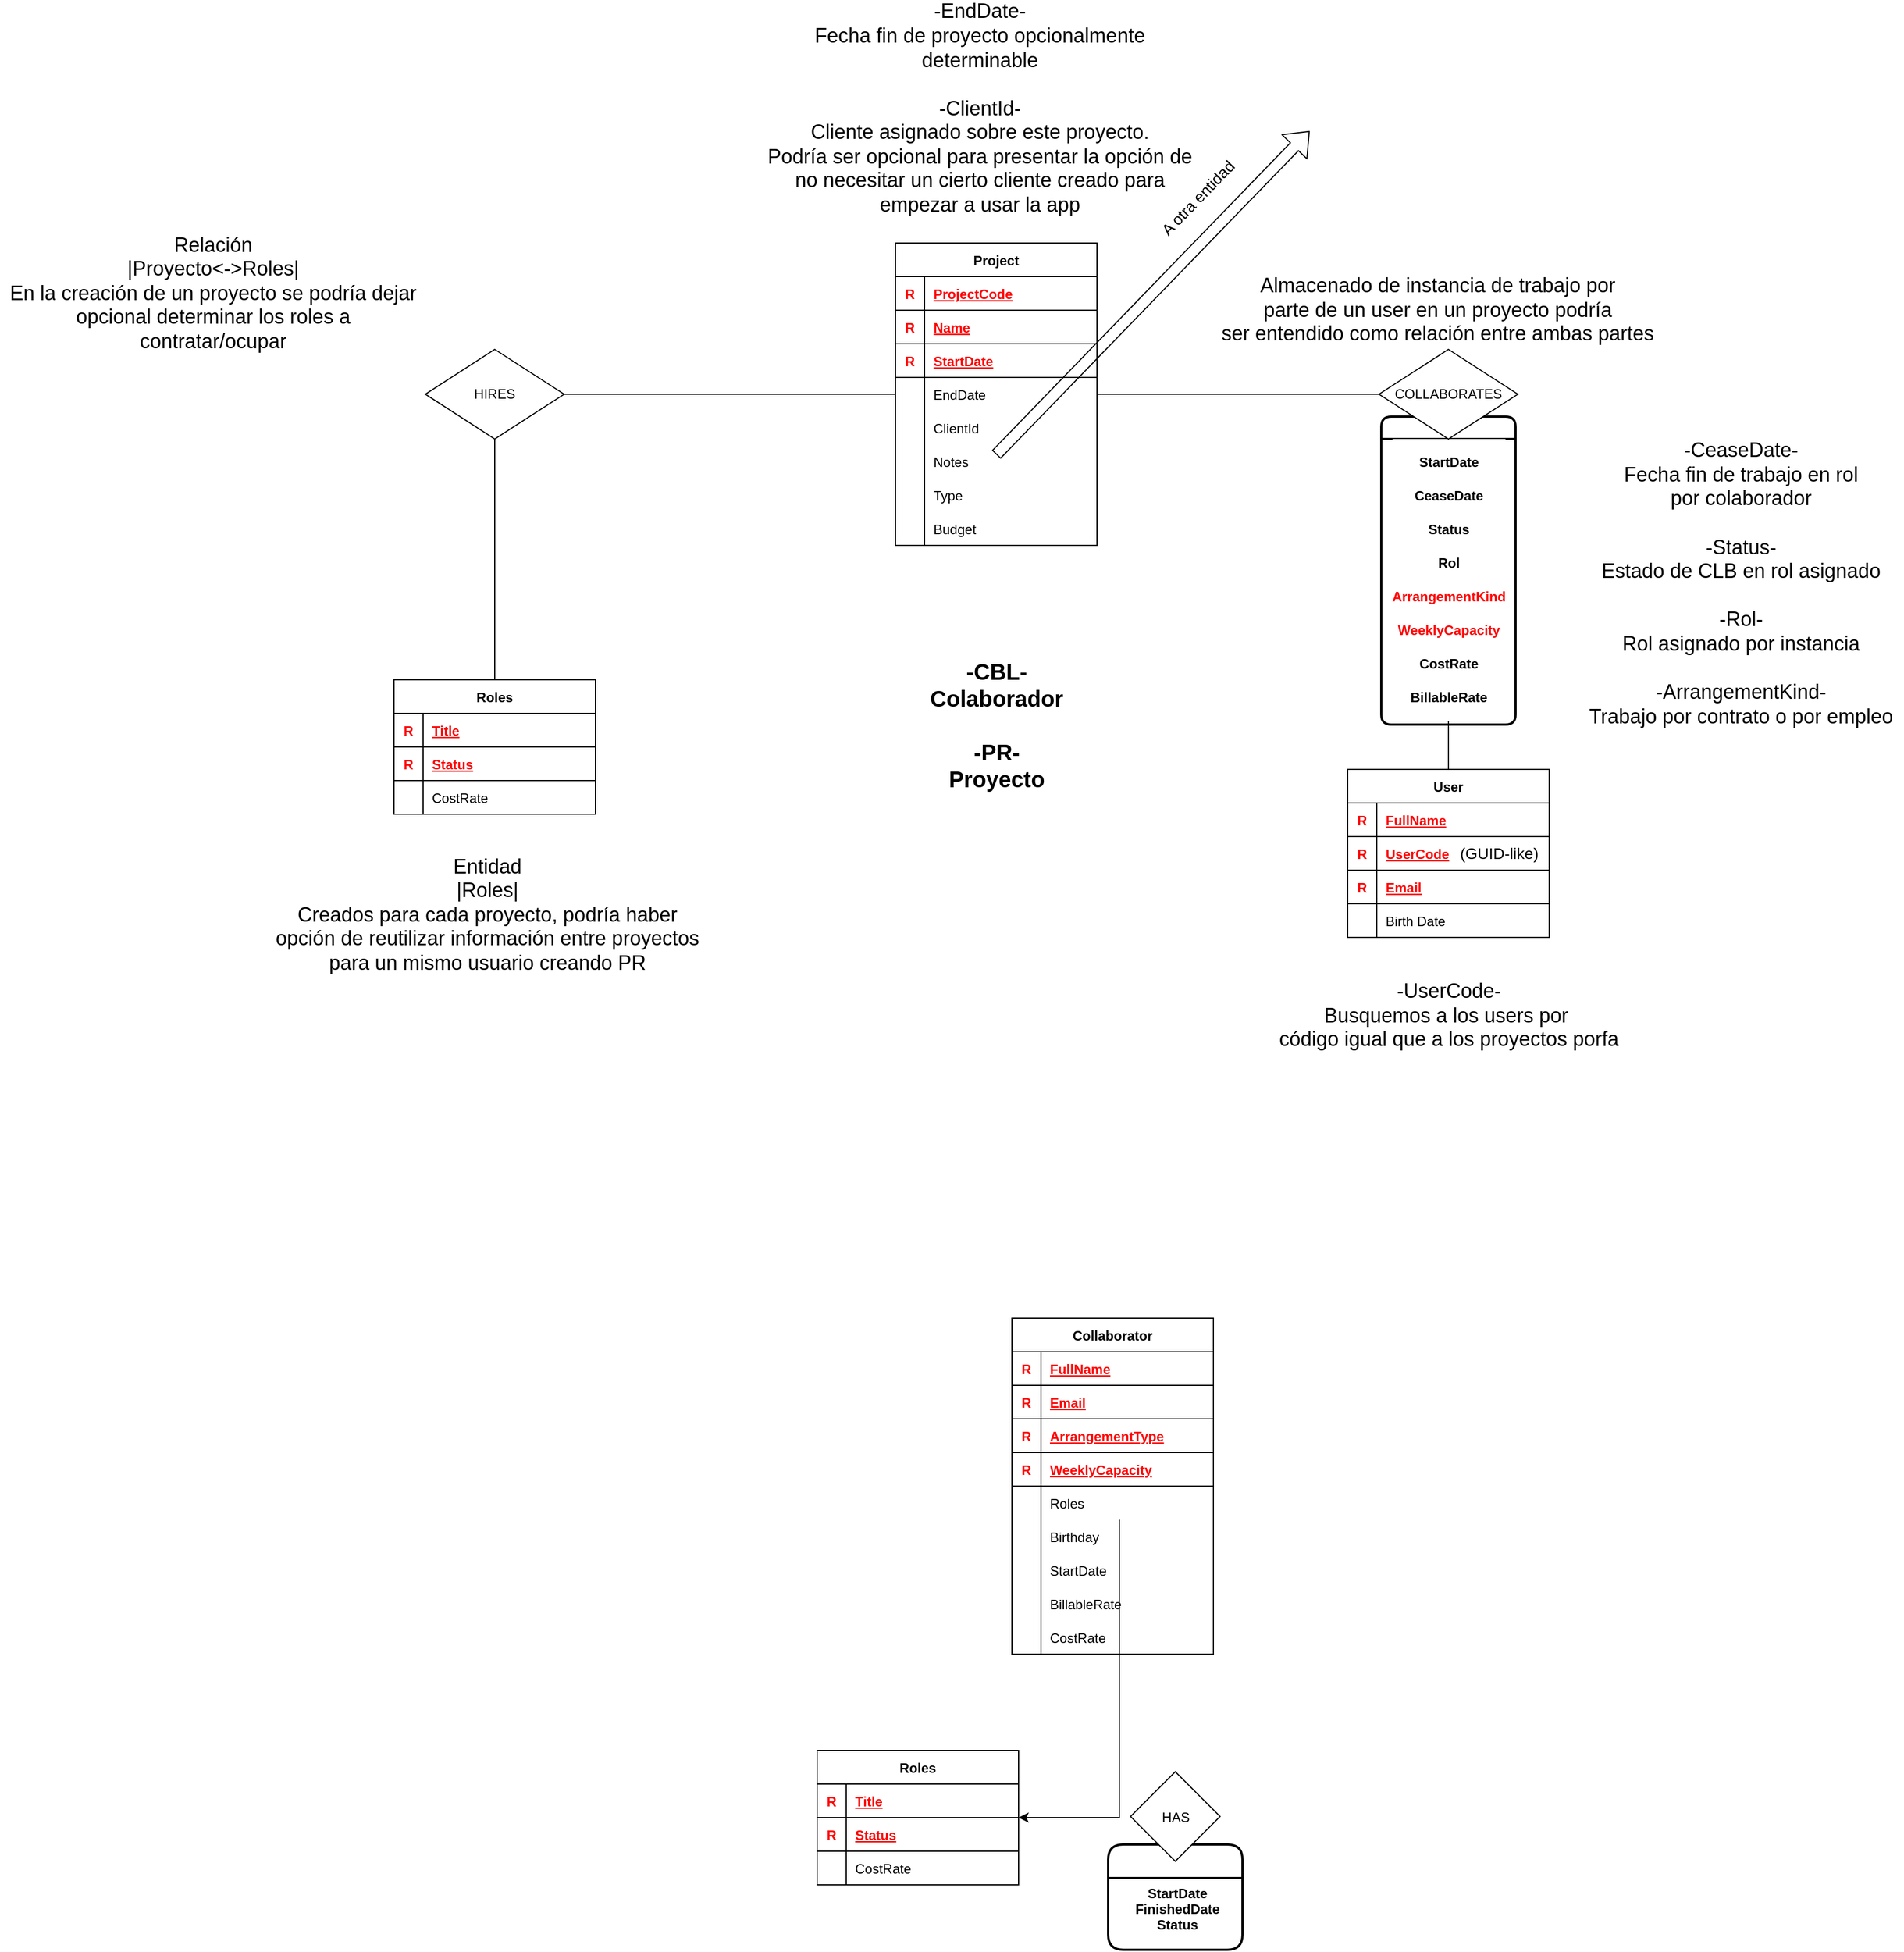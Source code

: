 <mxfile version="15.3.0" type="github">
  <diagram id="EQ4Ss2PBxuyUdBpeztzO" name="Page-1">
    <mxGraphModel dx="2844" dy="3350" grid="1" gridSize="10" guides="1" tooltips="1" connect="1" arrows="1" fold="1" page="1" pageScale="1" pageWidth="827" pageHeight="1169" math="0" shadow="0">
      <root>
        <mxCell id="0" />
        <mxCell id="1" parent="0" />
        <mxCell id="tfwDlJRqeN76uKQ73ag3-32" style="edgeStyle=orthogonalEdgeStyle;rounded=0;orthogonalLoop=1;jettySize=auto;html=1;startArrow=none;endArrow=none;endFill=0;" parent="1" source="tfwDlJRqeN76uKQ73ag3-33" target="tfwDlJRqeN76uKQ73ag3-1" edge="1">
          <mxGeometry relative="1" as="geometry" />
        </mxCell>
        <mxCell id="tfwDlJRqeN76uKQ73ag3-55" style="edgeStyle=orthogonalEdgeStyle;rounded=0;orthogonalLoop=1;jettySize=auto;html=1;strokeColor=default;endArrow=none;endFill=0;" parent="1" source="tfwDlJRqeN76uKQ73ag3-45" target="tfwDlJRqeN76uKQ73ag3-42" edge="1">
          <mxGeometry relative="1" as="geometry" />
        </mxCell>
        <mxCell id="tfwDlJRqeN76uKQ73ag3-67" value="" style="swimlane;childLayout=stackLayout;horizontal=1;startSize=20;horizontalStack=0;rounded=1;fontSize=14;fontStyle=0;strokeWidth=2;resizeParent=0;resizeLast=1;shadow=0;dashed=0;align=center;labelBackgroundColor=default;spacing=3;spacingTop=-2;" parent="1" vertex="1">
          <mxGeometry x="414" y="-835" width="120" height="275" as="geometry" />
        </mxCell>
        <mxCell id="tfwDlJRqeN76uKQ73ag3-68" value="&lt;p style=&quot;line-height: 140%&quot;&gt;&lt;br&gt;&lt;/p&gt;" style="align=center;strokeColor=none;fillColor=none;spacingLeft=0;fontSize=12;verticalAlign=top;resizable=0;rotatable=0;part=1;fontStyle=1;labelBackgroundColor=none;horizontal=1;spacingBottom=0;spacing=2;html=1;" parent="tfwDlJRqeN76uKQ73ag3-67" vertex="1">
          <mxGeometry y="20" width="120" height="255" as="geometry" />
        </mxCell>
        <mxCell id="6DSl-LGlD2sWf3_PK_bZ-1" value="Collaborator" style="shape=table;startSize=30;container=1;collapsible=1;childLayout=tableLayout;fixedRows=1;rowLines=0;fontStyle=1;align=center;resizeLast=1;" parent="1" vertex="1">
          <mxGeometry x="84" y="-30" width="180" height="300" as="geometry" />
        </mxCell>
        <mxCell id="6DSl-LGlD2sWf3_PK_bZ-2" value="" style="shape=partialRectangle;collapsible=0;dropTarget=0;pointerEvents=0;fillColor=none;top=0;left=0;bottom=1;right=0;points=[[0,0.5],[1,0.5]];portConstraint=eastwest;" parent="6DSl-LGlD2sWf3_PK_bZ-1" vertex="1">
          <mxGeometry y="30" width="180" height="30" as="geometry" />
        </mxCell>
        <mxCell id="6DSl-LGlD2sWf3_PK_bZ-3" value="R" style="shape=partialRectangle;connectable=0;fillColor=none;top=0;left=0;bottom=0;right=0;fontStyle=1;overflow=hidden;fontColor=#FF0000;strokeColor=none;" parent="6DSl-LGlD2sWf3_PK_bZ-2" vertex="1">
          <mxGeometry width="26" height="30" as="geometry">
            <mxRectangle width="26" height="30" as="alternateBounds" />
          </mxGeometry>
        </mxCell>
        <mxCell id="6DSl-LGlD2sWf3_PK_bZ-4" value="FullName" style="shape=partialRectangle;connectable=0;fillColor=none;top=0;left=0;bottom=0;right=0;align=left;spacingLeft=6;fontStyle=5;overflow=hidden;fontColor=#FF0000;strokeColor=none;" parent="6DSl-LGlD2sWf3_PK_bZ-2" vertex="1">
          <mxGeometry x="26" width="154" height="30" as="geometry">
            <mxRectangle width="154" height="30" as="alternateBounds" />
          </mxGeometry>
        </mxCell>
        <mxCell id="6DSl-LGlD2sWf3_PK_bZ-101" value="" style="shape=partialRectangle;collapsible=0;dropTarget=0;pointerEvents=0;fillColor=none;top=0;left=0;bottom=1;right=0;points=[[0,0.5],[1,0.5]];portConstraint=eastwest;" parent="6DSl-LGlD2sWf3_PK_bZ-1" vertex="1">
          <mxGeometry y="60" width="180" height="30" as="geometry" />
        </mxCell>
        <mxCell id="6DSl-LGlD2sWf3_PK_bZ-102" value="R" style="shape=partialRectangle;connectable=0;fillColor=none;top=0;left=0;bottom=0;right=0;fontStyle=1;overflow=hidden;fontColor=#FF0000;strokeColor=none;" parent="6DSl-LGlD2sWf3_PK_bZ-101" vertex="1">
          <mxGeometry width="26" height="30" as="geometry">
            <mxRectangle width="26" height="30" as="alternateBounds" />
          </mxGeometry>
        </mxCell>
        <mxCell id="6DSl-LGlD2sWf3_PK_bZ-103" value="Email" style="shape=partialRectangle;connectable=0;fillColor=none;top=0;left=0;bottom=0;right=0;align=left;spacingLeft=6;fontStyle=5;overflow=hidden;fontColor=#FF0000;strokeColor=none;" parent="6DSl-LGlD2sWf3_PK_bZ-101" vertex="1">
          <mxGeometry x="26" width="154" height="30" as="geometry">
            <mxRectangle width="154" height="30" as="alternateBounds" />
          </mxGeometry>
        </mxCell>
        <mxCell id="6DSl-LGlD2sWf3_PK_bZ-104" value="" style="shape=partialRectangle;collapsible=0;dropTarget=0;pointerEvents=0;fillColor=none;top=0;left=0;bottom=1;right=0;points=[[0,0.5],[1,0.5]];portConstraint=eastwest;" parent="6DSl-LGlD2sWf3_PK_bZ-1" vertex="1">
          <mxGeometry y="90" width="180" height="30" as="geometry" />
        </mxCell>
        <mxCell id="6DSl-LGlD2sWf3_PK_bZ-105" value="R" style="shape=partialRectangle;connectable=0;fillColor=none;top=0;left=0;bottom=0;right=0;fontStyle=1;overflow=hidden;fontColor=#FF0000;strokeColor=none;" parent="6DSl-LGlD2sWf3_PK_bZ-104" vertex="1">
          <mxGeometry width="26" height="30" as="geometry">
            <mxRectangle width="26" height="30" as="alternateBounds" />
          </mxGeometry>
        </mxCell>
        <mxCell id="6DSl-LGlD2sWf3_PK_bZ-106" value="ArrangementType" style="shape=partialRectangle;connectable=0;fillColor=none;top=0;left=0;bottom=0;right=0;align=left;spacingLeft=6;fontStyle=5;overflow=hidden;fontColor=#FF0000;strokeColor=none;" parent="6DSl-LGlD2sWf3_PK_bZ-104" vertex="1">
          <mxGeometry x="26" width="154" height="30" as="geometry">
            <mxRectangle width="154" height="30" as="alternateBounds" />
          </mxGeometry>
        </mxCell>
        <mxCell id="6DSl-LGlD2sWf3_PK_bZ-132" value="" style="shape=partialRectangle;collapsible=0;dropTarget=0;pointerEvents=0;fillColor=none;top=0;left=0;bottom=1;right=0;points=[[0,0.5],[1,0.5]];portConstraint=eastwest;" parent="6DSl-LGlD2sWf3_PK_bZ-1" vertex="1">
          <mxGeometry y="120" width="180" height="30" as="geometry" />
        </mxCell>
        <mxCell id="6DSl-LGlD2sWf3_PK_bZ-133" value="R" style="shape=partialRectangle;connectable=0;fillColor=none;top=0;left=0;bottom=0;right=0;fontStyle=1;overflow=hidden;fontColor=#FF0000;strokeColor=none;" parent="6DSl-LGlD2sWf3_PK_bZ-132" vertex="1">
          <mxGeometry width="26" height="30" as="geometry">
            <mxRectangle width="26" height="30" as="alternateBounds" />
          </mxGeometry>
        </mxCell>
        <mxCell id="6DSl-LGlD2sWf3_PK_bZ-134" value="WeeklyCapacity" style="shape=partialRectangle;connectable=0;fillColor=none;top=0;left=0;bottom=0;right=0;align=left;spacingLeft=6;fontStyle=5;overflow=hidden;fontColor=#FF0000;strokeColor=none;" parent="6DSl-LGlD2sWf3_PK_bZ-132" vertex="1">
          <mxGeometry x="26" width="154" height="30" as="geometry">
            <mxRectangle width="154" height="30" as="alternateBounds" />
          </mxGeometry>
        </mxCell>
        <mxCell id="6DSl-LGlD2sWf3_PK_bZ-33" value="" style="shape=partialRectangle;collapsible=0;dropTarget=0;pointerEvents=0;fillColor=none;top=0;left=0;bottom=0;right=0;points=[[0,0.5],[1,0.5]];portConstraint=eastwest;" parent="6DSl-LGlD2sWf3_PK_bZ-1" vertex="1">
          <mxGeometry y="150" width="180" height="30" as="geometry" />
        </mxCell>
        <mxCell id="6DSl-LGlD2sWf3_PK_bZ-34" value="" style="shape=partialRectangle;connectable=0;fillColor=none;top=0;left=0;bottom=0;right=0;editable=1;overflow=hidden;" parent="6DSl-LGlD2sWf3_PK_bZ-33" vertex="1">
          <mxGeometry width="26" height="30" as="geometry">
            <mxRectangle width="26" height="30" as="alternateBounds" />
          </mxGeometry>
        </mxCell>
        <mxCell id="6DSl-LGlD2sWf3_PK_bZ-35" value="Roles" style="shape=partialRectangle;connectable=0;fillColor=none;top=0;left=0;bottom=0;right=0;align=left;spacingLeft=6;overflow=hidden;" parent="6DSl-LGlD2sWf3_PK_bZ-33" vertex="1">
          <mxGeometry x="26" width="154" height="30" as="geometry">
            <mxRectangle width="154" height="30" as="alternateBounds" />
          </mxGeometry>
        </mxCell>
        <mxCell id="6DSl-LGlD2sWf3_PK_bZ-48" value="" style="shape=partialRectangle;collapsible=0;dropTarget=0;pointerEvents=0;fillColor=none;top=0;left=0;bottom=0;right=0;points=[[0,0.5],[1,0.5]];portConstraint=eastwest;" parent="6DSl-LGlD2sWf3_PK_bZ-1" vertex="1">
          <mxGeometry y="180" width="180" height="30" as="geometry" />
        </mxCell>
        <mxCell id="6DSl-LGlD2sWf3_PK_bZ-49" value="" style="shape=partialRectangle;connectable=0;fillColor=none;top=0;left=0;bottom=0;right=0;editable=1;overflow=hidden;" parent="6DSl-LGlD2sWf3_PK_bZ-48" vertex="1">
          <mxGeometry width="26" height="30" as="geometry">
            <mxRectangle width="26" height="30" as="alternateBounds" />
          </mxGeometry>
        </mxCell>
        <mxCell id="6DSl-LGlD2sWf3_PK_bZ-50" value="Birthday" style="shape=partialRectangle;connectable=0;fillColor=none;top=0;left=0;bottom=0;right=0;align=left;spacingLeft=6;overflow=hidden;" parent="6DSl-LGlD2sWf3_PK_bZ-48" vertex="1">
          <mxGeometry x="26" width="154" height="30" as="geometry">
            <mxRectangle width="154" height="30" as="alternateBounds" />
          </mxGeometry>
        </mxCell>
        <mxCell id="6DSl-LGlD2sWf3_PK_bZ-51" value="" style="shape=partialRectangle;collapsible=0;dropTarget=0;pointerEvents=0;fillColor=none;top=0;left=0;bottom=0;right=0;points=[[0,0.5],[1,0.5]];portConstraint=eastwest;" parent="6DSl-LGlD2sWf3_PK_bZ-1" vertex="1">
          <mxGeometry y="210" width="180" height="30" as="geometry" />
        </mxCell>
        <mxCell id="6DSl-LGlD2sWf3_PK_bZ-52" value="" style="shape=partialRectangle;connectable=0;fillColor=none;top=0;left=0;bottom=0;right=0;editable=1;overflow=hidden;" parent="6DSl-LGlD2sWf3_PK_bZ-51" vertex="1">
          <mxGeometry width="26" height="30" as="geometry">
            <mxRectangle width="26" height="30" as="alternateBounds" />
          </mxGeometry>
        </mxCell>
        <mxCell id="6DSl-LGlD2sWf3_PK_bZ-53" value="StartDate" style="shape=partialRectangle;connectable=0;fillColor=none;top=0;left=0;bottom=0;right=0;align=left;spacingLeft=6;overflow=hidden;" parent="6DSl-LGlD2sWf3_PK_bZ-51" vertex="1">
          <mxGeometry x="26" width="154" height="30" as="geometry">
            <mxRectangle width="154" height="30" as="alternateBounds" />
          </mxGeometry>
        </mxCell>
        <mxCell id="6DSl-LGlD2sWf3_PK_bZ-92" value="" style="shape=partialRectangle;collapsible=0;dropTarget=0;pointerEvents=0;fillColor=none;top=0;left=0;bottom=0;right=0;points=[[0,0.5],[1,0.5]];portConstraint=eastwest;" parent="6DSl-LGlD2sWf3_PK_bZ-1" vertex="1">
          <mxGeometry y="240" width="180" height="30" as="geometry" />
        </mxCell>
        <mxCell id="6DSl-LGlD2sWf3_PK_bZ-93" value="" style="shape=partialRectangle;connectable=0;fillColor=none;top=0;left=0;bottom=0;right=0;editable=1;overflow=hidden;" parent="6DSl-LGlD2sWf3_PK_bZ-92" vertex="1">
          <mxGeometry width="26" height="30" as="geometry">
            <mxRectangle width="26" height="30" as="alternateBounds" />
          </mxGeometry>
        </mxCell>
        <mxCell id="6DSl-LGlD2sWf3_PK_bZ-94" value="BillableRate" style="shape=partialRectangle;connectable=0;fillColor=none;top=0;left=0;bottom=0;right=0;align=left;spacingLeft=6;overflow=hidden;" parent="6DSl-LGlD2sWf3_PK_bZ-92" vertex="1">
          <mxGeometry x="26" width="154" height="30" as="geometry">
            <mxRectangle width="154" height="30" as="alternateBounds" />
          </mxGeometry>
        </mxCell>
        <mxCell id="6DSl-LGlD2sWf3_PK_bZ-95" value="" style="shape=partialRectangle;collapsible=0;dropTarget=0;pointerEvents=0;fillColor=none;top=0;left=0;bottom=0;right=0;points=[[0,0.5],[1,0.5]];portConstraint=eastwest;" parent="6DSl-LGlD2sWf3_PK_bZ-1" vertex="1">
          <mxGeometry y="270" width="180" height="30" as="geometry" />
        </mxCell>
        <mxCell id="6DSl-LGlD2sWf3_PK_bZ-96" value="" style="shape=partialRectangle;connectable=0;fillColor=none;top=0;left=0;bottom=0;right=0;editable=1;overflow=hidden;" parent="6DSl-LGlD2sWf3_PK_bZ-95" vertex="1">
          <mxGeometry width="26" height="30" as="geometry">
            <mxRectangle width="26" height="30" as="alternateBounds" />
          </mxGeometry>
        </mxCell>
        <mxCell id="6DSl-LGlD2sWf3_PK_bZ-97" value="CostRate" style="shape=partialRectangle;connectable=0;fillColor=none;top=0;left=0;bottom=0;right=0;align=left;spacingLeft=6;overflow=hidden;" parent="6DSl-LGlD2sWf3_PK_bZ-95" vertex="1">
          <mxGeometry x="26" width="154" height="30" as="geometry">
            <mxRectangle width="154" height="30" as="alternateBounds" />
          </mxGeometry>
        </mxCell>
        <mxCell id="6DSl-LGlD2sWf3_PK_bZ-135" value="Roles" style="shape=table;startSize=30;container=1;collapsible=1;childLayout=tableLayout;fixedRows=1;rowLines=0;fontStyle=1;align=center;resizeLast=1;" parent="1" vertex="1">
          <mxGeometry x="-90" y="356" width="180" height="120" as="geometry" />
        </mxCell>
        <mxCell id="6DSl-LGlD2sWf3_PK_bZ-136" value="" style="shape=partialRectangle;collapsible=0;dropTarget=0;pointerEvents=0;fillColor=none;top=0;left=0;bottom=1;right=0;points=[[0,0.5],[1,0.5]];portConstraint=eastwest;" parent="6DSl-LGlD2sWf3_PK_bZ-135" vertex="1">
          <mxGeometry y="30" width="180" height="30" as="geometry" />
        </mxCell>
        <mxCell id="6DSl-LGlD2sWf3_PK_bZ-137" value="R" style="shape=partialRectangle;connectable=0;fillColor=none;top=0;left=0;bottom=0;right=0;fontStyle=1;overflow=hidden;fontColor=#FF0000;strokeColor=none;" parent="6DSl-LGlD2sWf3_PK_bZ-136" vertex="1">
          <mxGeometry width="26" height="30" as="geometry" />
        </mxCell>
        <mxCell id="6DSl-LGlD2sWf3_PK_bZ-138" value="Title" style="shape=partialRectangle;connectable=0;fillColor=none;top=0;left=0;bottom=0;right=0;align=left;spacingLeft=6;fontStyle=5;overflow=hidden;fontColor=#FF0000;strokeColor=none;" parent="6DSl-LGlD2sWf3_PK_bZ-136" vertex="1">
          <mxGeometry x="26" width="154" height="30" as="geometry" />
        </mxCell>
        <mxCell id="6DSl-LGlD2sWf3_PK_bZ-142" value="" style="shape=partialRectangle;collapsible=0;dropTarget=0;pointerEvents=0;fillColor=none;top=0;left=0;bottom=1;right=0;points=[[0,0.5],[1,0.5]];portConstraint=eastwest;" parent="6DSl-LGlD2sWf3_PK_bZ-135" vertex="1">
          <mxGeometry y="60" width="180" height="30" as="geometry" />
        </mxCell>
        <mxCell id="6DSl-LGlD2sWf3_PK_bZ-143" value="R" style="shape=partialRectangle;connectable=0;fillColor=none;top=0;left=0;bottom=0;right=0;fontStyle=1;overflow=hidden;fontColor=#FF0000;strokeColor=none;" parent="6DSl-LGlD2sWf3_PK_bZ-142" vertex="1">
          <mxGeometry width="26" height="30" as="geometry" />
        </mxCell>
        <mxCell id="6DSl-LGlD2sWf3_PK_bZ-144" value="Status" style="shape=partialRectangle;connectable=0;fillColor=none;top=0;left=0;bottom=0;right=0;align=left;spacingLeft=6;fontStyle=5;overflow=hidden;fontColor=#FF0000;strokeColor=none;" parent="6DSl-LGlD2sWf3_PK_bZ-142" vertex="1">
          <mxGeometry x="26" width="154" height="30" as="geometry" />
        </mxCell>
        <mxCell id="6DSl-LGlD2sWf3_PK_bZ-160" value="" style="shape=partialRectangle;collapsible=0;dropTarget=0;pointerEvents=0;fillColor=none;top=0;left=0;bottom=0;right=0;points=[[0,0.5],[1,0.5]];portConstraint=eastwest;" parent="6DSl-LGlD2sWf3_PK_bZ-135" vertex="1">
          <mxGeometry y="90" width="180" height="30" as="geometry" />
        </mxCell>
        <mxCell id="6DSl-LGlD2sWf3_PK_bZ-161" value="" style="shape=partialRectangle;connectable=0;fillColor=none;top=0;left=0;bottom=0;right=0;editable=1;overflow=hidden;" parent="6DSl-LGlD2sWf3_PK_bZ-160" vertex="1">
          <mxGeometry width="26" height="30" as="geometry" />
        </mxCell>
        <mxCell id="6DSl-LGlD2sWf3_PK_bZ-162" value="CostRate" style="shape=partialRectangle;connectable=0;fillColor=none;top=0;left=0;bottom=0;right=0;align=left;spacingLeft=6;overflow=hidden;" parent="6DSl-LGlD2sWf3_PK_bZ-160" vertex="1">
          <mxGeometry x="26" width="154" height="30" as="geometry" />
        </mxCell>
        <mxCell id="6DSl-LGlD2sWf3_PK_bZ-163" style="edgeStyle=orthogonalEdgeStyle;rounded=0;orthogonalLoop=1;jettySize=auto;html=1;fontColor=#000000;" parent="1" source="6DSl-LGlD2sWf3_PK_bZ-33" target="6DSl-LGlD2sWf3_PK_bZ-135" edge="1">
          <mxGeometry relative="1" as="geometry">
            <Array as="points">
              <mxPoint x="180" y="415" />
              <mxPoint x="180" y="415" />
            </Array>
          </mxGeometry>
        </mxCell>
        <mxCell id="6DSl-LGlD2sWf3_PK_bZ-179" value="" style="swimlane;childLayout=stackLayout;horizontal=1;startSize=30;horizontalStack=0;rounded=1;fontSize=14;fontStyle=0;strokeWidth=2;resizeParent=0;resizeLast=1;shadow=0;dashed=0;align=center;fontColor=#000000;" parent="1" vertex="1">
          <mxGeometry x="170" y="440" width="120" height="94" as="geometry" />
        </mxCell>
        <mxCell id="6DSl-LGlD2sWf3_PK_bZ-180" value="StartDate&#xa;FinishedDate&#xa;Status" style="align=center;strokeColor=none;fillColor=none;spacingLeft=4;fontSize=12;verticalAlign=top;resizable=0;rotatable=0;part=1;fontStyle=1" parent="6DSl-LGlD2sWf3_PK_bZ-179" vertex="1">
          <mxGeometry y="30" width="120" height="64" as="geometry" />
        </mxCell>
        <mxCell id="6DSl-LGlD2sWf3_PK_bZ-165" value="" style="rhombus;whiteSpace=wrap;html=1;fontColor=#000000;" parent="1" vertex="1">
          <mxGeometry x="190" y="375" width="80" height="80" as="geometry" />
        </mxCell>
        <mxCell id="6DSl-LGlD2sWf3_PK_bZ-164" value="HAS" style="text;html=1;align=center;verticalAlign=middle;resizable=0;points=[];autosize=1;strokeColor=none;fillColor=none;fontColor=#000000;" parent="1" vertex="1">
          <mxGeometry x="210" y="406" width="40" height="20" as="geometry" />
        </mxCell>
        <mxCell id="6DSl-LGlD2sWf3_PK_bZ-181" value="Project" style="shape=table;startSize=30;container=1;collapsible=1;childLayout=tableLayout;fixedRows=1;rowLines=0;fontStyle=1;align=center;resizeLast=1;" parent="1" vertex="1">
          <mxGeometry x="-20" y="-990" width="180" height="270" as="geometry" />
        </mxCell>
        <mxCell id="6DSl-LGlD2sWf3_PK_bZ-182" value="" style="shape=partialRectangle;collapsible=0;dropTarget=0;pointerEvents=0;fillColor=none;top=0;left=0;bottom=1;right=0;points=[[0,0.5],[1,0.5]];portConstraint=eastwest;" parent="6DSl-LGlD2sWf3_PK_bZ-181" vertex="1">
          <mxGeometry y="30" width="180" height="30" as="geometry" />
        </mxCell>
        <mxCell id="6DSl-LGlD2sWf3_PK_bZ-183" value="R" style="shape=partialRectangle;connectable=0;fillColor=none;top=0;left=0;bottom=0;right=0;fontStyle=1;overflow=hidden;fontColor=#FF0000;strokeColor=none;" parent="6DSl-LGlD2sWf3_PK_bZ-182" vertex="1">
          <mxGeometry width="26" height="30" as="geometry">
            <mxRectangle width="26" height="30" as="alternateBounds" />
          </mxGeometry>
        </mxCell>
        <mxCell id="6DSl-LGlD2sWf3_PK_bZ-184" value="ProjectCode" style="shape=partialRectangle;connectable=0;fillColor=none;top=0;left=0;bottom=0;right=0;align=left;spacingLeft=6;fontStyle=5;overflow=hidden;fontColor=#FF0000;strokeColor=none;" parent="6DSl-LGlD2sWf3_PK_bZ-182" vertex="1">
          <mxGeometry x="26" width="154" height="30" as="geometry">
            <mxRectangle width="154" height="30" as="alternateBounds" />
          </mxGeometry>
        </mxCell>
        <mxCell id="6DSl-LGlD2sWf3_PK_bZ-185" value="" style="shape=partialRectangle;collapsible=0;dropTarget=0;pointerEvents=0;fillColor=none;top=0;left=0;bottom=1;right=0;points=[[0,0.5],[1,0.5]];portConstraint=eastwest;" parent="6DSl-LGlD2sWf3_PK_bZ-181" vertex="1">
          <mxGeometry y="60" width="180" height="30" as="geometry" />
        </mxCell>
        <mxCell id="6DSl-LGlD2sWf3_PK_bZ-186" value="R" style="shape=partialRectangle;connectable=0;fillColor=none;top=0;left=0;bottom=0;right=0;fontStyle=1;overflow=hidden;fontColor=#FF0000;strokeColor=none;" parent="6DSl-LGlD2sWf3_PK_bZ-185" vertex="1">
          <mxGeometry width="26" height="30" as="geometry">
            <mxRectangle width="26" height="30" as="alternateBounds" />
          </mxGeometry>
        </mxCell>
        <mxCell id="6DSl-LGlD2sWf3_PK_bZ-187" value="Name" style="shape=partialRectangle;connectable=0;fillColor=none;top=0;left=0;bottom=0;right=0;align=left;spacingLeft=6;fontStyle=5;overflow=hidden;fontColor=#FF0000;strokeColor=none;" parent="6DSl-LGlD2sWf3_PK_bZ-185" vertex="1">
          <mxGeometry x="26" width="154" height="30" as="geometry">
            <mxRectangle width="154" height="30" as="alternateBounds" />
          </mxGeometry>
        </mxCell>
        <mxCell id="tfwDlJRqeN76uKQ73ag3-101" value="" style="shape=partialRectangle;collapsible=0;dropTarget=0;pointerEvents=0;fillColor=none;top=0;left=0;bottom=1;right=0;points=[[0,0.5],[1,0.5]];portConstraint=eastwest;" parent="6DSl-LGlD2sWf3_PK_bZ-181" vertex="1">
          <mxGeometry y="90" width="180" height="30" as="geometry" />
        </mxCell>
        <mxCell id="tfwDlJRqeN76uKQ73ag3-102" value="R" style="shape=partialRectangle;connectable=0;fillColor=none;top=0;left=0;bottom=0;right=0;fontStyle=1;overflow=hidden;fontColor=#FF0000;strokeColor=none;" parent="tfwDlJRqeN76uKQ73ag3-101" vertex="1">
          <mxGeometry width="26" height="30" as="geometry">
            <mxRectangle width="26" height="30" as="alternateBounds" />
          </mxGeometry>
        </mxCell>
        <mxCell id="tfwDlJRqeN76uKQ73ag3-103" value="StartDate" style="shape=partialRectangle;connectable=0;fillColor=none;top=0;left=0;bottom=0;right=0;align=left;spacingLeft=6;fontStyle=5;overflow=hidden;fontColor=#FF0000;strokeColor=none;" parent="tfwDlJRqeN76uKQ73ag3-101" vertex="1">
          <mxGeometry x="26" width="154" height="30" as="geometry">
            <mxRectangle width="154" height="30" as="alternateBounds" />
          </mxGeometry>
        </mxCell>
        <mxCell id="6DSl-LGlD2sWf3_PK_bZ-200" value="" style="shape=partialRectangle;collapsible=0;dropTarget=0;pointerEvents=0;fillColor=none;top=0;left=0;bottom=0;right=0;points=[[0,0.5],[1,0.5]];portConstraint=eastwest;" parent="6DSl-LGlD2sWf3_PK_bZ-181" vertex="1">
          <mxGeometry y="120" width="180" height="30" as="geometry" />
        </mxCell>
        <mxCell id="6DSl-LGlD2sWf3_PK_bZ-201" value="" style="shape=partialRectangle;connectable=0;fillColor=none;top=0;left=0;bottom=0;right=0;editable=1;overflow=hidden;" parent="6DSl-LGlD2sWf3_PK_bZ-200" vertex="1">
          <mxGeometry width="26" height="30" as="geometry">
            <mxRectangle width="26" height="30" as="alternateBounds" />
          </mxGeometry>
        </mxCell>
        <mxCell id="6DSl-LGlD2sWf3_PK_bZ-202" value="EndDate" style="shape=partialRectangle;connectable=0;fillColor=none;top=0;left=0;bottom=0;right=0;align=left;spacingLeft=6;overflow=hidden;" parent="6DSl-LGlD2sWf3_PK_bZ-200" vertex="1">
          <mxGeometry x="26" width="154" height="30" as="geometry">
            <mxRectangle width="154" height="30" as="alternateBounds" />
          </mxGeometry>
        </mxCell>
        <mxCell id="tfwDlJRqeN76uKQ73ag3-60" value="" style="shape=partialRectangle;collapsible=0;dropTarget=0;pointerEvents=0;fillColor=none;top=0;left=0;bottom=0;right=0;points=[[0,0.5],[1,0.5]];portConstraint=eastwest;" parent="6DSl-LGlD2sWf3_PK_bZ-181" vertex="1">
          <mxGeometry y="150" width="180" height="30" as="geometry" />
        </mxCell>
        <mxCell id="tfwDlJRqeN76uKQ73ag3-61" value="" style="shape=partialRectangle;connectable=0;fillColor=none;top=0;left=0;bottom=0;right=0;editable=1;overflow=hidden;" parent="tfwDlJRqeN76uKQ73ag3-60" vertex="1">
          <mxGeometry width="26" height="30" as="geometry">
            <mxRectangle width="26" height="30" as="alternateBounds" />
          </mxGeometry>
        </mxCell>
        <mxCell id="tfwDlJRqeN76uKQ73ag3-62" value="ClientId" style="shape=partialRectangle;connectable=0;fillColor=none;top=0;left=0;bottom=0;right=0;align=left;spacingLeft=6;overflow=hidden;" parent="tfwDlJRqeN76uKQ73ag3-60" vertex="1">
          <mxGeometry x="26" width="154" height="30" as="geometry">
            <mxRectangle width="154" height="30" as="alternateBounds" />
          </mxGeometry>
        </mxCell>
        <mxCell id="tfwDlJRqeN76uKQ73ag3-90" value="" style="shape=partialRectangle;collapsible=0;dropTarget=0;pointerEvents=0;fillColor=none;top=0;left=0;bottom=0;right=0;points=[[0,0.5],[1,0.5]];portConstraint=eastwest;" parent="6DSl-LGlD2sWf3_PK_bZ-181" vertex="1">
          <mxGeometry y="180" width="180" height="30" as="geometry" />
        </mxCell>
        <mxCell id="tfwDlJRqeN76uKQ73ag3-91" value="" style="shape=partialRectangle;connectable=0;fillColor=none;top=0;left=0;bottom=0;right=0;editable=1;overflow=hidden;" parent="tfwDlJRqeN76uKQ73ag3-90" vertex="1">
          <mxGeometry width="26" height="30" as="geometry">
            <mxRectangle width="26" height="30" as="alternateBounds" />
          </mxGeometry>
        </mxCell>
        <mxCell id="tfwDlJRqeN76uKQ73ag3-92" value="Notes" style="shape=partialRectangle;connectable=0;fillColor=none;top=0;left=0;bottom=0;right=0;align=left;spacingLeft=6;overflow=hidden;" parent="tfwDlJRqeN76uKQ73ag3-90" vertex="1">
          <mxGeometry x="26" width="154" height="30" as="geometry">
            <mxRectangle width="154" height="30" as="alternateBounds" />
          </mxGeometry>
        </mxCell>
        <mxCell id="tfwDlJRqeN76uKQ73ag3-95" value="" style="shape=partialRectangle;collapsible=0;dropTarget=0;pointerEvents=0;fillColor=none;top=0;left=0;bottom=0;right=0;points=[[0,0.5],[1,0.5]];portConstraint=eastwest;" parent="6DSl-LGlD2sWf3_PK_bZ-181" vertex="1">
          <mxGeometry y="210" width="180" height="30" as="geometry" />
        </mxCell>
        <mxCell id="tfwDlJRqeN76uKQ73ag3-96" value="" style="shape=partialRectangle;connectable=0;fillColor=none;top=0;left=0;bottom=0;right=0;editable=1;overflow=hidden;" parent="tfwDlJRqeN76uKQ73ag3-95" vertex="1">
          <mxGeometry width="26" height="30" as="geometry">
            <mxRectangle width="26" height="30" as="alternateBounds" />
          </mxGeometry>
        </mxCell>
        <mxCell id="tfwDlJRqeN76uKQ73ag3-97" value="Type" style="shape=partialRectangle;connectable=0;fillColor=none;top=0;left=0;bottom=0;right=0;align=left;spacingLeft=6;overflow=hidden;" parent="tfwDlJRqeN76uKQ73ag3-95" vertex="1">
          <mxGeometry x="26" width="154" height="30" as="geometry">
            <mxRectangle width="154" height="30" as="alternateBounds" />
          </mxGeometry>
        </mxCell>
        <mxCell id="tfwDlJRqeN76uKQ73ag3-104" value="" style="shape=partialRectangle;collapsible=0;dropTarget=0;pointerEvents=0;fillColor=none;top=0;left=0;bottom=0;right=0;points=[[0,0.5],[1,0.5]];portConstraint=eastwest;" parent="6DSl-LGlD2sWf3_PK_bZ-181" vertex="1">
          <mxGeometry y="240" width="180" height="30" as="geometry" />
        </mxCell>
        <mxCell id="tfwDlJRqeN76uKQ73ag3-105" value="" style="shape=partialRectangle;connectable=0;fillColor=none;top=0;left=0;bottom=0;right=0;editable=1;overflow=hidden;" parent="tfwDlJRqeN76uKQ73ag3-104" vertex="1">
          <mxGeometry width="26" height="30" as="geometry">
            <mxRectangle width="26" height="30" as="alternateBounds" />
          </mxGeometry>
        </mxCell>
        <mxCell id="tfwDlJRqeN76uKQ73ag3-106" value="Budget" style="shape=partialRectangle;connectable=0;fillColor=none;top=0;left=0;bottom=0;right=0;align=left;spacingLeft=6;overflow=hidden;" parent="tfwDlJRqeN76uKQ73ag3-104" vertex="1">
          <mxGeometry x="26" width="154" height="30" as="geometry">
            <mxRectangle width="154" height="30" as="alternateBounds" />
          </mxGeometry>
        </mxCell>
        <mxCell id="tfwDlJRqeN76uKQ73ag3-1" value="User" style="shape=table;startSize=30;container=1;collapsible=1;childLayout=tableLayout;fixedRows=1;rowLines=0;fontStyle=1;align=center;resizeLast=1;" parent="1" vertex="1">
          <mxGeometry x="384" y="-520" width="180" height="150" as="geometry" />
        </mxCell>
        <mxCell id="tfwDlJRqeN76uKQ73ag3-2" value="" style="shape=partialRectangle;collapsible=0;dropTarget=0;pointerEvents=0;fillColor=none;top=0;left=0;bottom=1;right=0;points=[[0,0.5],[1,0.5]];portConstraint=eastwest;" parent="tfwDlJRqeN76uKQ73ag3-1" vertex="1">
          <mxGeometry y="30" width="180" height="30" as="geometry" />
        </mxCell>
        <mxCell id="tfwDlJRqeN76uKQ73ag3-3" value="R" style="shape=partialRectangle;connectable=0;fillColor=none;top=0;left=0;bottom=0;right=0;fontStyle=1;overflow=hidden;fontColor=#FF0000;strokeColor=none;" parent="tfwDlJRqeN76uKQ73ag3-2" vertex="1">
          <mxGeometry width="26" height="30" as="geometry">
            <mxRectangle width="26" height="30" as="alternateBounds" />
          </mxGeometry>
        </mxCell>
        <mxCell id="tfwDlJRqeN76uKQ73ag3-4" value="FullName" style="shape=partialRectangle;connectable=0;fillColor=none;top=0;left=0;bottom=0;right=0;align=left;spacingLeft=6;fontStyle=5;overflow=hidden;fontColor=#FF0000;strokeColor=none;" parent="tfwDlJRqeN76uKQ73ag3-2" vertex="1">
          <mxGeometry x="26" width="154" height="30" as="geometry">
            <mxRectangle width="154" height="30" as="alternateBounds" />
          </mxGeometry>
        </mxCell>
        <mxCell id="tfwDlJRqeN76uKQ73ag3-108" value="" style="shape=partialRectangle;collapsible=0;dropTarget=0;pointerEvents=0;fillColor=none;top=0;left=0;bottom=1;right=0;points=[[0,0.5],[1,0.5]];portConstraint=eastwest;" parent="tfwDlJRqeN76uKQ73ag3-1" vertex="1">
          <mxGeometry y="60" width="180" height="30" as="geometry" />
        </mxCell>
        <mxCell id="tfwDlJRqeN76uKQ73ag3-109" value="R" style="shape=partialRectangle;connectable=0;fillColor=none;top=0;left=0;bottom=0;right=0;fontStyle=1;overflow=hidden;fontColor=#FF0000;strokeColor=none;" parent="tfwDlJRqeN76uKQ73ag3-108" vertex="1">
          <mxGeometry width="26" height="30" as="geometry">
            <mxRectangle width="26" height="30" as="alternateBounds" />
          </mxGeometry>
        </mxCell>
        <mxCell id="tfwDlJRqeN76uKQ73ag3-110" value="UserCode" style="shape=partialRectangle;connectable=0;fillColor=none;top=0;left=0;bottom=0;right=0;align=left;spacingLeft=6;fontStyle=5;overflow=hidden;fontColor=#FF0000;strokeColor=none;" parent="tfwDlJRqeN76uKQ73ag3-108" vertex="1">
          <mxGeometry x="26" width="154" height="30" as="geometry">
            <mxRectangle width="154" height="30" as="alternateBounds" />
          </mxGeometry>
        </mxCell>
        <mxCell id="tfwDlJRqeN76uKQ73ag3-5" value="" style="shape=partialRectangle;collapsible=0;dropTarget=0;pointerEvents=0;fillColor=none;top=0;left=0;bottom=1;right=0;points=[[0,0.5],[1,0.5]];portConstraint=eastwest;" parent="tfwDlJRqeN76uKQ73ag3-1" vertex="1">
          <mxGeometry y="90" width="180" height="30" as="geometry" />
        </mxCell>
        <mxCell id="tfwDlJRqeN76uKQ73ag3-6" value="R" style="shape=partialRectangle;connectable=0;fillColor=none;top=0;left=0;bottom=0;right=0;fontStyle=1;overflow=hidden;fontColor=#FF0000;strokeColor=none;" parent="tfwDlJRqeN76uKQ73ag3-5" vertex="1">
          <mxGeometry width="26" height="30" as="geometry">
            <mxRectangle width="26" height="30" as="alternateBounds" />
          </mxGeometry>
        </mxCell>
        <mxCell id="tfwDlJRqeN76uKQ73ag3-7" value="Email" style="shape=partialRectangle;connectable=0;fillColor=none;top=0;left=0;bottom=0;right=0;align=left;spacingLeft=6;fontStyle=5;overflow=hidden;fontColor=#FF0000;strokeColor=none;" parent="tfwDlJRqeN76uKQ73ag3-5" vertex="1">
          <mxGeometry x="26" width="154" height="30" as="geometry">
            <mxRectangle width="154" height="30" as="alternateBounds" />
          </mxGeometry>
        </mxCell>
        <mxCell id="tfwDlJRqeN76uKQ73ag3-17" value="" style="shape=partialRectangle;collapsible=0;dropTarget=0;pointerEvents=0;fillColor=none;top=0;left=0;bottom=0;right=0;points=[[0,0.5],[1,0.5]];portConstraint=eastwest;" parent="tfwDlJRqeN76uKQ73ag3-1" vertex="1">
          <mxGeometry y="120" width="180" height="30" as="geometry" />
        </mxCell>
        <mxCell id="tfwDlJRqeN76uKQ73ag3-18" value="" style="shape=partialRectangle;connectable=0;fillColor=none;top=0;left=0;bottom=0;right=0;editable=1;overflow=hidden;" parent="tfwDlJRqeN76uKQ73ag3-17" vertex="1">
          <mxGeometry width="26" height="30" as="geometry">
            <mxRectangle width="26" height="30" as="alternateBounds" />
          </mxGeometry>
        </mxCell>
        <mxCell id="tfwDlJRqeN76uKQ73ag3-19" value="Birth Date" style="shape=partialRectangle;connectable=0;fillColor=none;top=0;left=0;bottom=0;right=0;align=left;spacingLeft=6;overflow=hidden;" parent="tfwDlJRqeN76uKQ73ag3-17" vertex="1">
          <mxGeometry x="26" width="154" height="30" as="geometry">
            <mxRectangle width="154" height="30" as="alternateBounds" />
          </mxGeometry>
        </mxCell>
        <mxCell id="tfwDlJRqeN76uKQ73ag3-34" value="" style="edgeStyle=orthogonalEdgeStyle;rounded=0;orthogonalLoop=1;jettySize=auto;html=1;endArrow=none;" parent="1" source="6DSl-LGlD2sWf3_PK_bZ-181" target="tfwDlJRqeN76uKQ73ag3-33" edge="1">
          <mxGeometry relative="1" as="geometry">
            <mxPoint x="160" y="-885" as="sourcePoint" />
            <mxPoint x="504" y="-570" as="targetPoint" />
          </mxGeometry>
        </mxCell>
        <mxCell id="tfwDlJRqeN76uKQ73ag3-56" style="edgeStyle=orthogonalEdgeStyle;rounded=0;orthogonalLoop=1;jettySize=auto;html=1;endArrow=none;endFill=0;" parent="1" source="tfwDlJRqeN76uKQ73ag3-42" target="6DSl-LGlD2sWf3_PK_bZ-181" edge="1">
          <mxGeometry relative="1" as="geometry" />
        </mxCell>
        <mxCell id="tfwDlJRqeN76uKQ73ag3-42" value="HIRES" style="rhombus;whiteSpace=wrap;html=1;" parent="1" vertex="1">
          <mxGeometry x="-440" y="-895" width="124" height="80" as="geometry" />
        </mxCell>
        <mxCell id="tfwDlJRqeN76uKQ73ag3-69" value="&lt;p style=&quot;line-height: 150%&quot;&gt;StartDate&lt;/p&gt;&lt;p style=&quot;line-height: 150%&quot;&gt;CeaseDate&lt;/p&gt;&lt;p style=&quot;line-height: 150%&quot;&gt;Status&lt;/p&gt;&lt;p style=&quot;line-height: 150%&quot;&gt;Rol&lt;/p&gt;&lt;p style=&quot;line-height: 150%&quot;&gt;&lt;font color=&quot;#ff0000&quot;&gt;ArrangementKind&lt;/font&gt;&lt;/p&gt;&lt;p style=&quot;line-height: 150%&quot;&gt;&lt;font color=&quot;#ff0000&quot;&gt;WeeklyCapacity&lt;/font&gt;&lt;/p&gt;&lt;p style=&quot;line-height: 150%&quot;&gt;CostRate&lt;/p&gt;&lt;p style=&quot;line-height: 150%&quot;&gt;BillableRate&lt;/p&gt;" style="rounded=0;labelBackgroundColor=#FFFFFF;strokeColor=none;spacing=-9;fontStyle=1;html=1;horizontal=1;" parent="1" vertex="1">
          <mxGeometry x="424" y="-770" width="100" height="160" as="geometry" />
        </mxCell>
        <mxCell id="tfwDlJRqeN76uKQ73ag3-45" value="Roles" style="shape=table;startSize=30;container=1;collapsible=1;childLayout=tableLayout;fixedRows=1;rowLines=0;fontStyle=1;align=center;resizeLast=1;" parent="1" vertex="1">
          <mxGeometry x="-468" y="-600" width="180" height="120" as="geometry" />
        </mxCell>
        <mxCell id="tfwDlJRqeN76uKQ73ag3-46" value="" style="shape=partialRectangle;collapsible=0;dropTarget=0;pointerEvents=0;fillColor=none;top=0;left=0;bottom=1;right=0;points=[[0,0.5],[1,0.5]];portConstraint=eastwest;" parent="tfwDlJRqeN76uKQ73ag3-45" vertex="1">
          <mxGeometry y="30" width="180" height="30" as="geometry" />
        </mxCell>
        <mxCell id="tfwDlJRqeN76uKQ73ag3-47" value="R" style="shape=partialRectangle;connectable=0;fillColor=none;top=0;left=0;bottom=0;right=0;fontStyle=1;overflow=hidden;fontColor=#FF0000;strokeColor=none;" parent="tfwDlJRqeN76uKQ73ag3-46" vertex="1">
          <mxGeometry width="26" height="30" as="geometry">
            <mxRectangle width="26" height="30" as="alternateBounds" />
          </mxGeometry>
        </mxCell>
        <mxCell id="tfwDlJRqeN76uKQ73ag3-48" value="Title" style="shape=partialRectangle;connectable=0;fillColor=none;top=0;left=0;bottom=0;right=0;align=left;spacingLeft=6;fontStyle=5;overflow=hidden;fontColor=#FF0000;strokeColor=none;" parent="tfwDlJRqeN76uKQ73ag3-46" vertex="1">
          <mxGeometry x="26" width="154" height="30" as="geometry">
            <mxRectangle width="154" height="30" as="alternateBounds" />
          </mxGeometry>
        </mxCell>
        <mxCell id="tfwDlJRqeN76uKQ73ag3-49" value="" style="shape=partialRectangle;collapsible=0;dropTarget=0;pointerEvents=0;fillColor=none;top=0;left=0;bottom=1;right=0;points=[[0,0.5],[1,0.5]];portConstraint=eastwest;" parent="tfwDlJRqeN76uKQ73ag3-45" vertex="1">
          <mxGeometry y="60" width="180" height="30" as="geometry" />
        </mxCell>
        <mxCell id="tfwDlJRqeN76uKQ73ag3-50" value="R" style="shape=partialRectangle;connectable=0;fillColor=none;top=0;left=0;bottom=0;right=0;fontStyle=1;overflow=hidden;fontColor=#FF0000;strokeColor=none;" parent="tfwDlJRqeN76uKQ73ag3-49" vertex="1">
          <mxGeometry width="26" height="30" as="geometry">
            <mxRectangle width="26" height="30" as="alternateBounds" />
          </mxGeometry>
        </mxCell>
        <mxCell id="tfwDlJRqeN76uKQ73ag3-51" value="Status" style="shape=partialRectangle;connectable=0;fillColor=none;top=0;left=0;bottom=0;right=0;align=left;spacingLeft=6;fontStyle=5;overflow=hidden;fontColor=#FF0000;strokeColor=none;" parent="tfwDlJRqeN76uKQ73ag3-49" vertex="1">
          <mxGeometry x="26" width="154" height="30" as="geometry">
            <mxRectangle width="154" height="30" as="alternateBounds" />
          </mxGeometry>
        </mxCell>
        <mxCell id="tfwDlJRqeN76uKQ73ag3-52" value="" style="shape=partialRectangle;collapsible=0;dropTarget=0;pointerEvents=0;fillColor=none;top=0;left=0;bottom=0;right=0;points=[[0,0.5],[1,0.5]];portConstraint=eastwest;" parent="tfwDlJRqeN76uKQ73ag3-45" vertex="1">
          <mxGeometry y="90" width="180" height="30" as="geometry" />
        </mxCell>
        <mxCell id="tfwDlJRqeN76uKQ73ag3-53" value="" style="shape=partialRectangle;connectable=0;fillColor=none;top=0;left=0;bottom=0;right=0;editable=1;overflow=hidden;" parent="tfwDlJRqeN76uKQ73ag3-52" vertex="1">
          <mxGeometry width="26" height="30" as="geometry">
            <mxRectangle width="26" height="30" as="alternateBounds" />
          </mxGeometry>
        </mxCell>
        <mxCell id="tfwDlJRqeN76uKQ73ag3-54" value="CostRate" style="shape=partialRectangle;connectable=0;fillColor=none;top=0;left=0;bottom=0;right=0;align=left;spacingLeft=6;overflow=hidden;" parent="tfwDlJRqeN76uKQ73ag3-52" vertex="1">
          <mxGeometry x="26" width="154" height="30" as="geometry">
            <mxRectangle width="154" height="30" as="alternateBounds" />
          </mxGeometry>
        </mxCell>
        <mxCell id="tfwDlJRqeN76uKQ73ag3-93" value="" style="shape=flexArrow;endArrow=classic;html=1;strokeColor=default;fillColor=none;gradientColor=#ffffff;" parent="1" edge="1">
          <mxGeometry width="50" height="50" relative="1" as="geometry">
            <mxPoint x="70" y="-801" as="sourcePoint" />
            <mxPoint x="350" y="-1090" as="targetPoint" />
          </mxGeometry>
        </mxCell>
        <mxCell id="tfwDlJRqeN76uKQ73ag3-94" value="A otra entidad" style="text;html=1;align=center;verticalAlign=middle;resizable=0;points=[];autosize=1;strokeColor=none;fillColor=none;rotation=-45.9;fontSize=14;" parent="1" vertex="1">
          <mxGeometry x="200" y="-1040" width="100" height="20" as="geometry" />
        </mxCell>
        <mxCell id="tfwDlJRqeN76uKQ73ag3-33" value="COLLABORATES" style="rhombus;whiteSpace=wrap;html=1;" parent="1" vertex="1">
          <mxGeometry x="412" y="-895" width="124" height="80" as="geometry" />
        </mxCell>
        <mxCell id="tfwDlJRqeN76uKQ73ag3-114" value="&lt;font style=&quot;font-size: 18px&quot;&gt;-CeaseDate-&lt;br&gt;Fecha fin de trabajo en rol &lt;br&gt;por colaborador&lt;br&gt;&lt;br&gt;-Status-&lt;br&gt;Estado de CLB en rol asignado&lt;br&gt;&lt;br&gt;-Rol-&lt;br&gt;Rol asignado por instancia&lt;br&gt;&lt;br&gt;-ArrangementKind-&lt;br&gt;Trabajo por contrato o por empleo&lt;br&gt;&lt;br&gt;&lt;/font&gt;" style="text;html=1;align=center;verticalAlign=middle;resizable=0;points=[];autosize=1;strokeColor=none;fillColor=none;fontSize=14;" parent="1" vertex="1">
          <mxGeometry x="590" y="-790" width="290" height="230" as="geometry" />
        </mxCell>
        <mxCell id="tfwDlJRqeN76uKQ73ag3-115" value="&lt;b style=&quot;font-size: 20px&quot;&gt;-CBL-&lt;br&gt;Colaborador&lt;br&gt;&lt;br&gt;-PR-&lt;br&gt;Proyecto&lt;br&gt;&lt;/b&gt;" style="text;html=1;align=center;verticalAlign=middle;resizable=0;points=[];autosize=1;strokeColor=none;fillColor=none;fontSize=14;" parent="1" vertex="1">
          <mxGeometry x="5" y="-610" width="130" height="100" as="geometry" />
        </mxCell>
        <mxCell id="tfwDlJRqeN76uKQ73ag3-117" value="&lt;font style=&quot;font-size: 18px&quot;&gt;-UserCode-&lt;br&gt;Busquemos a los users por&amp;nbsp;&lt;br&gt;código igual que a los proyectos porfa&lt;br&gt;&lt;/font&gt;" style="text;html=1;align=center;verticalAlign=middle;resizable=0;points=[];autosize=1;strokeColor=none;fillColor=none;fontSize=14;" parent="1" vertex="1">
          <mxGeometry x="314" y="-330" width="320" height="60" as="geometry" />
        </mxCell>
        <mxCell id="tfwDlJRqeN76uKQ73ag3-118" value="(GUID-like)" style="text;html=1;align=center;verticalAlign=middle;resizable=0;points=[];autosize=1;strokeColor=none;fillColor=none;fontSize=14;fontColor=none;" parent="1" vertex="1">
          <mxGeometry x="474" y="-455" width="90" height="20" as="geometry" />
        </mxCell>
        <mxCell id="tfwDlJRqeN76uKQ73ag3-119" value="&lt;font style=&quot;font-size: 18px&quot;&gt;-EndDate-&lt;br&gt;Fecha fin de proyecto opcionalmente&lt;br&gt;determinable&lt;br&gt;&lt;br&gt;-ClientId-&lt;br&gt;Cliente asignado sobre este proyecto.&lt;br&gt;Podría ser opcional para presentar la opción de&lt;br&gt;no necesitar un cierto cliente creado para&lt;br&gt;empezar a usar la app&lt;br&gt;&lt;/font&gt;" style="text;html=1;align=center;verticalAlign=middle;resizable=0;points=[];autosize=1;strokeColor=none;fillColor=none;fontSize=14;" parent="1" vertex="1">
          <mxGeometry x="-140" y="-1190" width="390" height="160" as="geometry" />
        </mxCell>
        <mxCell id="tfwDlJRqeN76uKQ73ag3-120" value="&lt;font style=&quot;font-size: 18px&quot;&gt;Relación&lt;br&gt;|Proyecto&amp;lt;-&amp;gt;Roles|&lt;br&gt;En la creación de un proyecto se podría dejar&lt;br&gt;opcional determinar los roles a &lt;br&gt;contratar/ocupar&lt;br&gt;&lt;/font&gt;" style="text;html=1;align=center;verticalAlign=middle;resizable=0;points=[];autosize=1;strokeColor=none;fillColor=none;fontSize=14;" parent="1" vertex="1">
          <mxGeometry x="-820" y="-990" width="380" height="90" as="geometry" />
        </mxCell>
        <mxCell id="tfwDlJRqeN76uKQ73ag3-122" value="&lt;font style=&quot;font-size: 18px&quot;&gt;Entidad&lt;br&gt;|Roles|&lt;br&gt;Creados para cada proyecto, podría haber&lt;br&gt;opción de reutilizar información entre proyectos&lt;br&gt;para un mismo usuario creando PR&lt;br&gt;&lt;/font&gt;" style="text;html=1;align=center;verticalAlign=middle;resizable=0;points=[];autosize=1;strokeColor=none;fillColor=none;fontSize=14;" parent="1" vertex="1">
          <mxGeometry x="-580" y="-435" width="390" height="90" as="geometry" />
        </mxCell>
        <mxCell id="tfwDlJRqeN76uKQ73ag3-124" value="&lt;font style=&quot;font-size: 18px&quot;&gt;Almacenado de instancia de trabajo por&lt;br&gt;parte de un user en un proyecto podría&lt;br&gt;ser entendido como relación entre ambas partes&lt;br&gt;&lt;/font&gt;" style="text;html=1;align=center;verticalAlign=middle;resizable=0;points=[];autosize=1;strokeColor=none;fillColor=none;fontSize=14;" parent="1" vertex="1">
          <mxGeometry x="264" y="-960" width="400" height="60" as="geometry" />
        </mxCell>
      </root>
    </mxGraphModel>
  </diagram>
</mxfile>
